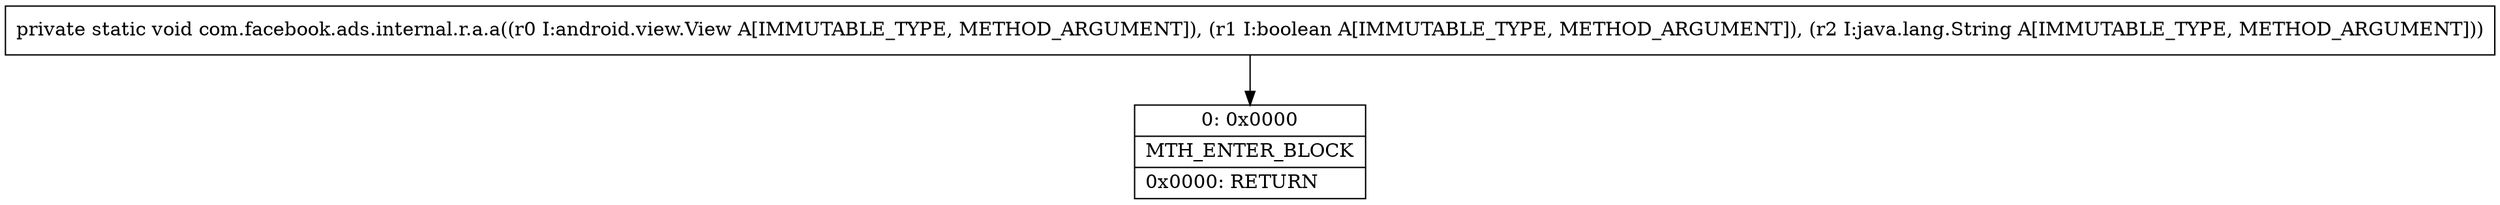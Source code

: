 digraph "CFG forcom.facebook.ads.internal.r.a.a(Landroid\/view\/View;ZLjava\/lang\/String;)V" {
Node_0 [shape=record,label="{0\:\ 0x0000|MTH_ENTER_BLOCK\l|0x0000: RETURN   \l}"];
MethodNode[shape=record,label="{private static void com.facebook.ads.internal.r.a.a((r0 I:android.view.View A[IMMUTABLE_TYPE, METHOD_ARGUMENT]), (r1 I:boolean A[IMMUTABLE_TYPE, METHOD_ARGUMENT]), (r2 I:java.lang.String A[IMMUTABLE_TYPE, METHOD_ARGUMENT])) }"];
MethodNode -> Node_0;
}

